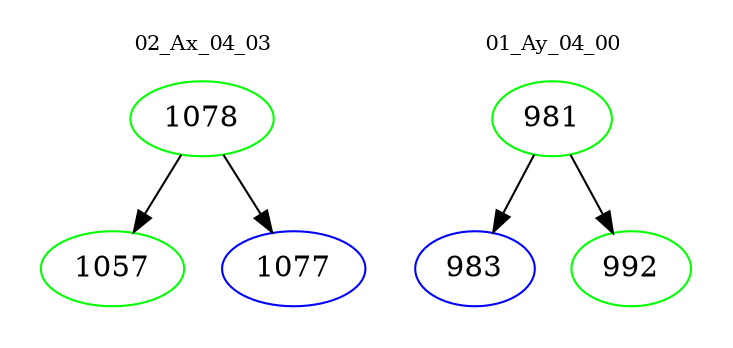 digraph{
subgraph cluster_0 {
color = white
label = "02_Ax_04_03";
fontsize=10;
T0_1078 [label="1078", color="green"]
T0_1078 -> T0_1057 [color="black"]
T0_1057 [label="1057", color="green"]
T0_1078 -> T0_1077 [color="black"]
T0_1077 [label="1077", color="blue"]
}
subgraph cluster_1 {
color = white
label = "01_Ay_04_00";
fontsize=10;
T1_981 [label="981", color="green"]
T1_981 -> T1_983 [color="black"]
T1_983 [label="983", color="blue"]
T1_981 -> T1_992 [color="black"]
T1_992 [label="992", color="green"]
}
}
